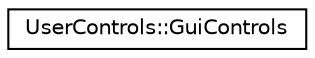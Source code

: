 digraph "Graphical Class Hierarchy"
{
 // INTERACTIVE_SVG=YES
 // LATEX_PDF_SIZE
  edge [fontname="Helvetica",fontsize="10",labelfontname="Helvetica",labelfontsize="10"];
  node [fontname="Helvetica",fontsize="10",shape=record];
  rankdir="LR";
  Node0 [label="UserControls::GuiControls",height=0.2,width=0.4,color="black", fillcolor="white", style="filled",URL="$d9/d06/struct_user_controls_1_1_gui_controls.html",tooltip=" "];
}
